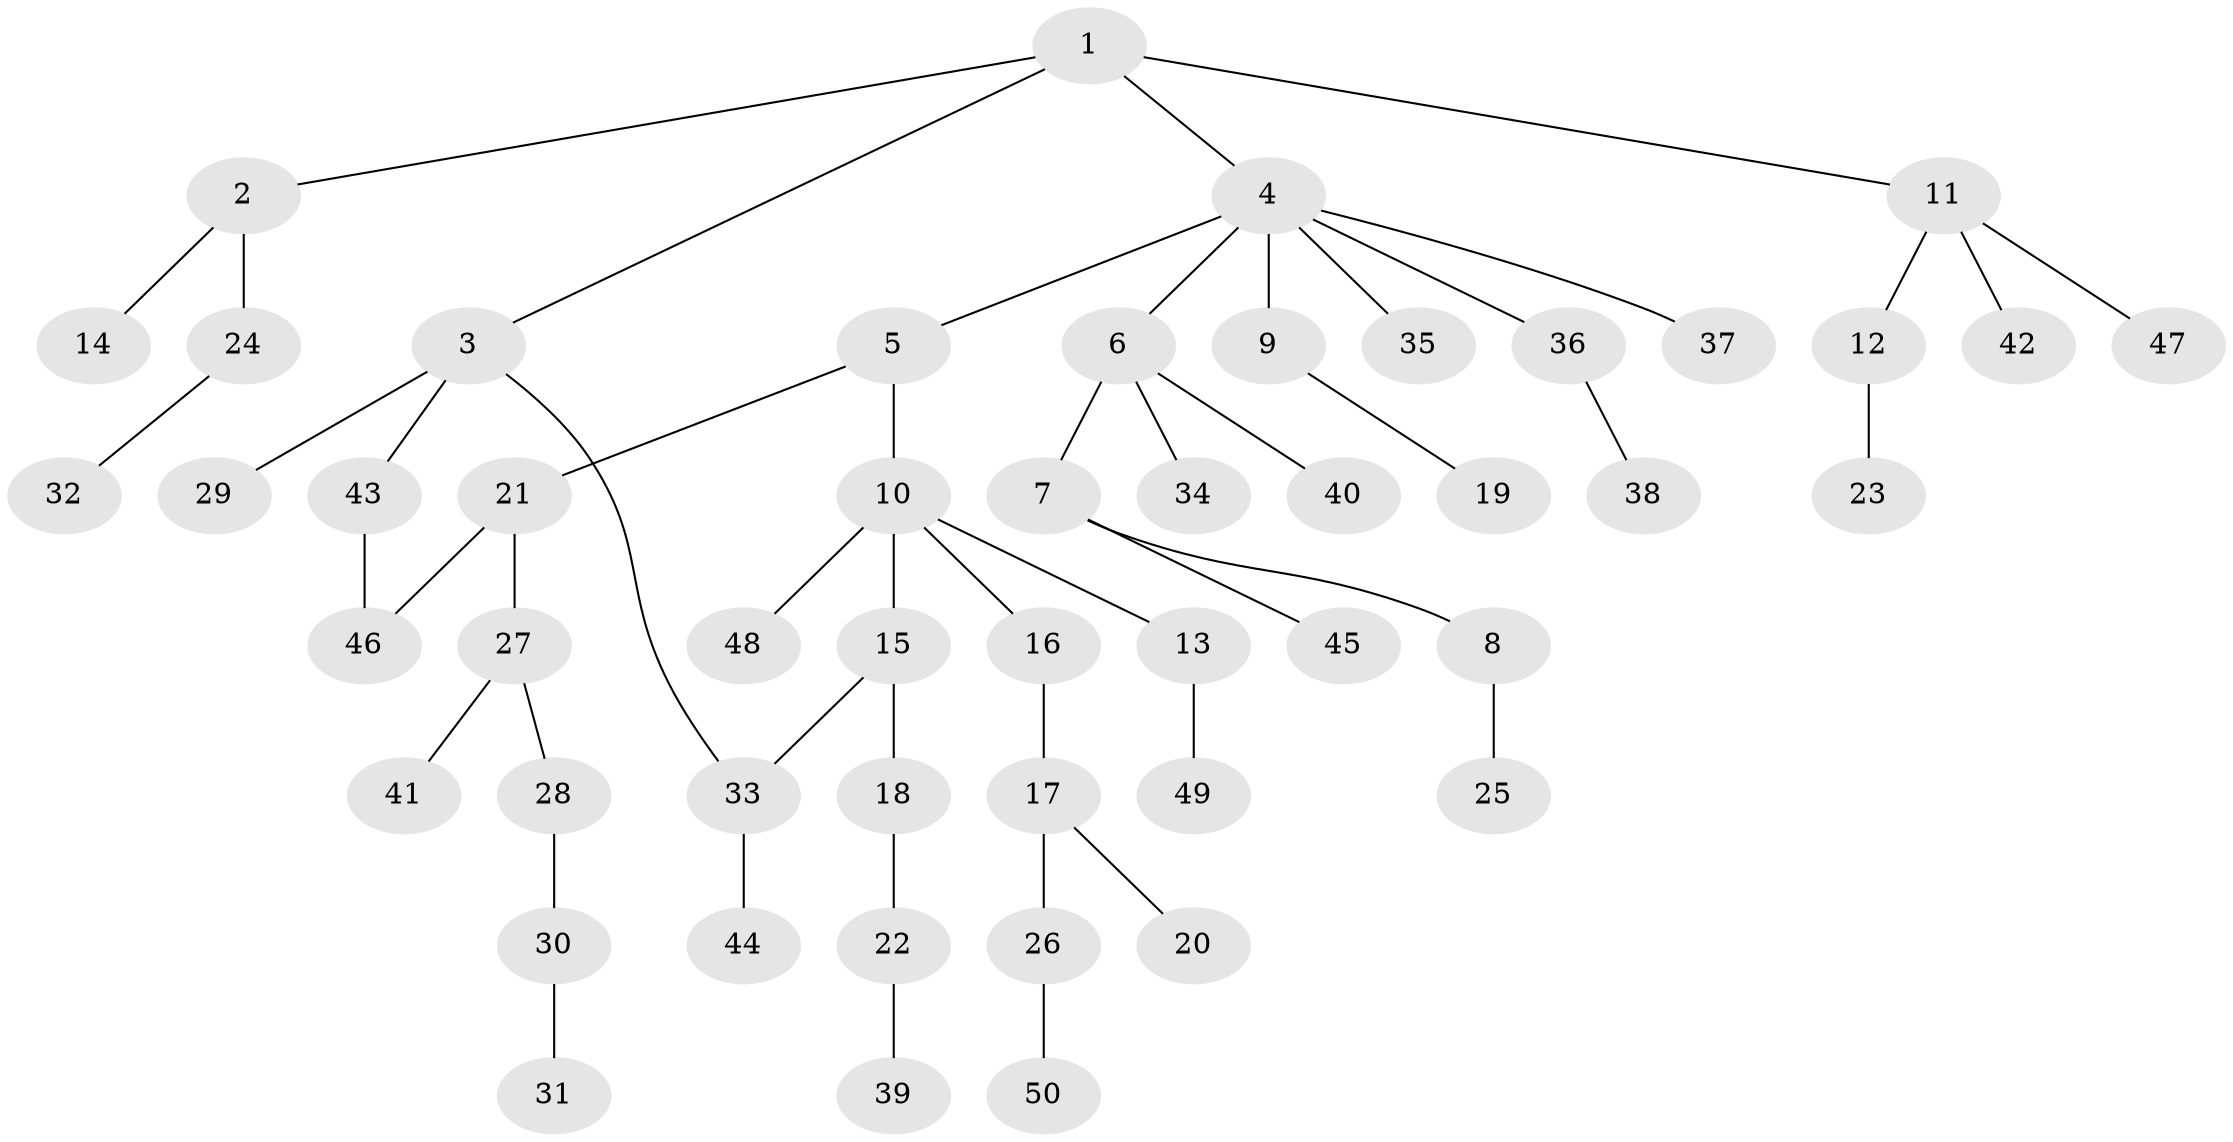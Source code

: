 // coarse degree distribution, {4: 0.1, 2: 0.23333333333333334, 3: 0.1, 7: 0.03333333333333333, 1: 0.5, 5: 0.03333333333333333}
// Generated by graph-tools (version 1.1) at 2025/23/03/03/25 07:23:31]
// undirected, 50 vertices, 51 edges
graph export_dot {
graph [start="1"]
  node [color=gray90,style=filled];
  1;
  2;
  3;
  4;
  5;
  6;
  7;
  8;
  9;
  10;
  11;
  12;
  13;
  14;
  15;
  16;
  17;
  18;
  19;
  20;
  21;
  22;
  23;
  24;
  25;
  26;
  27;
  28;
  29;
  30;
  31;
  32;
  33;
  34;
  35;
  36;
  37;
  38;
  39;
  40;
  41;
  42;
  43;
  44;
  45;
  46;
  47;
  48;
  49;
  50;
  1 -- 2;
  1 -- 3;
  1 -- 4;
  1 -- 11;
  2 -- 14;
  2 -- 24;
  3 -- 29;
  3 -- 43;
  3 -- 33;
  4 -- 5;
  4 -- 6;
  4 -- 9;
  4 -- 35;
  4 -- 36;
  4 -- 37;
  5 -- 10;
  5 -- 21;
  6 -- 7;
  6 -- 34;
  6 -- 40;
  7 -- 8;
  7 -- 45;
  8 -- 25;
  9 -- 19;
  10 -- 13;
  10 -- 15;
  10 -- 16;
  10 -- 48;
  11 -- 12;
  11 -- 42;
  11 -- 47;
  12 -- 23;
  13 -- 49;
  15 -- 18;
  15 -- 33;
  16 -- 17;
  17 -- 20;
  17 -- 26;
  18 -- 22;
  21 -- 27;
  21 -- 46;
  22 -- 39;
  24 -- 32;
  26 -- 50;
  27 -- 28;
  27 -- 41;
  28 -- 30;
  30 -- 31;
  33 -- 44;
  36 -- 38;
  43 -- 46;
}
